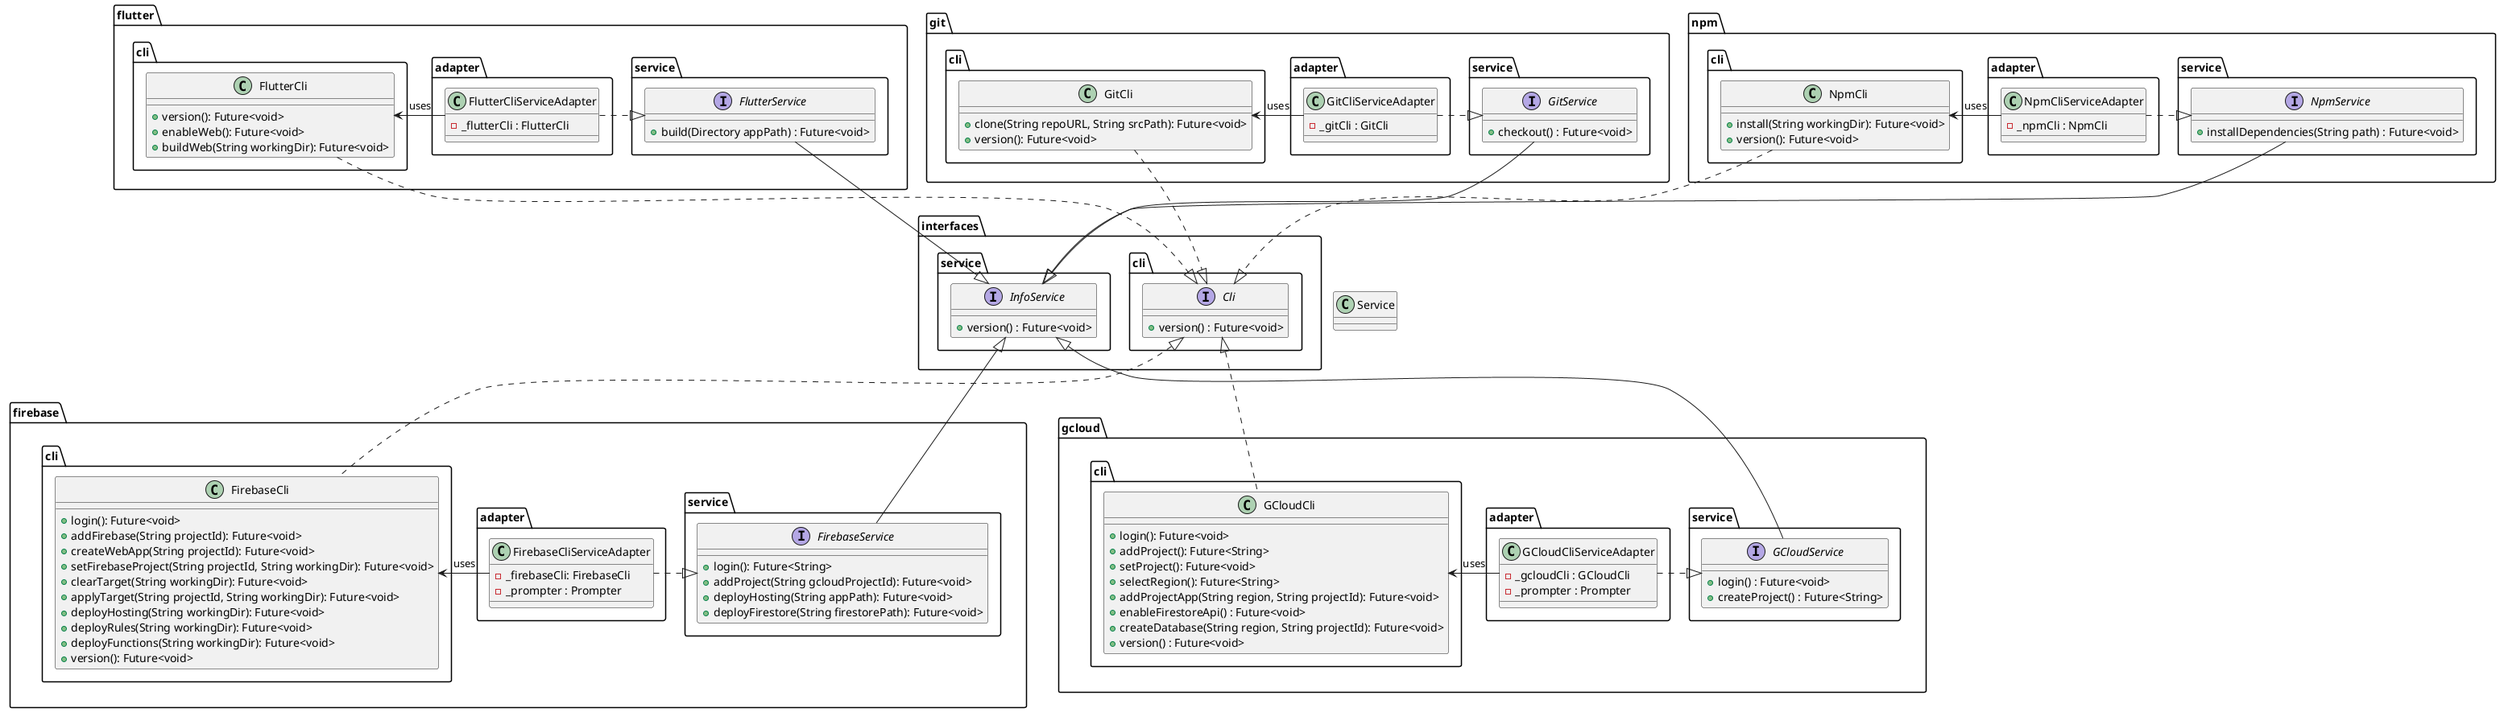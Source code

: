 @startuml services_class_diagram

package firebase {
    package service as firebase.service {
        interface FirebaseService {
            + login(): Future<String>
            + addProject(String gcloudProjectId): Future<void>
            + deployHosting(String appPath): Future<void>
            + deployFirestore(String firestorePath): Future<void>
        }
    }

    package adapter as firebase.adapter {
        class FirebaseCliServiceAdapter {
            - _firebaseCli: FirebaseCli
            - _prompter : Prompter
        }
    }

    package cli as firebase.cli {
        class FirebaseCli {
            + login(): Future<void>
            + addFirebase(String projectId): Future<void>
            + createWebApp(String projectId): Future<void>
            + setFirebaseProject(String projectId, String workingDir): Future<void>
            + clearTarget(String workingDir): Future<void>
            + applyTarget(String projectId, String workingDir): Future<void>
            + deployHosting(String workingDir): Future<void>
            + deployRules(String workingDir): Future<void>
            + deployFunctions(String workingDir): Future<void>
            + version(): Future<void>
        }
    }
}

package gcloud {
    package service as gcloud.service {
        interface GCloudService {
            + login() : Future<void>
            + createProject() : Future<String>
        }

    }

    package adapter as gcloud.adapter {
        class GCloudCliServiceAdapter {
            - _gcloudCli : GCloudCli
            - _prompter : Prompter
        }
    }

    package cli as gcloud.cli {
        class GCloudCli {
            + login(): Future<void>
            + addProject(): Future<String>
            + setProject(): Future<void>
            + selectRegion(): Future<String>
            + addProjectApp(String region, String projectId): Future<void>
            + enableFirestoreApi() : Future<void>
            + createDatabase(String region, String projectId): Future<void>
            + version() : Future<void>
        }
    }
}

package flutter {
    package service as flutter.service {
        interface FlutterService  {
            + build(Directory appPath) : Future<void>
        }

    }

    package adapter as flutter.adapter {
        class FlutterCliServiceAdapter  {
            - _flutterCli : FlutterCli
        }
    }

    package cli as flutter.cli {
        class FlutterCli {
            + version(): Future<void>
            + enableWeb(): Future<void>
            + buildWeb(String workingDir): Future<void>
        }
    }
}

package git {
    package service as git.service{
        interface GitService  {
            + checkout() : Future<void>
        }
    }

    package adapter as git.adapter {
        class GitCliServiceAdapter {
            - _gitCli : GitCli
        }
    }

    package cli as git.cli {
        class GitCli {
            + clone(String repoURL, String srcPath): Future<void>
            + version(): Future<void>
        }
    }
}

package npm {
    package service as npm.service {
        interface NpmService  {
            + installDependencies(String path) : Future<void>
        }
    }

    package adapter as npm.adapter {
        class NpmCliServiceAdapter  {
            - _npmCli : NpmCli
        }
    }

    package cli as npm.cli {
        class NpmCli {
            + install(String workingDir): Future<void>
            + version(): Future<void>
        }
    }
}

package interfaces {
    package service {
        interface InfoService {
            + version() : Future<void>
        }
    }

    package cli {
        interface Cli {
            + version() : Future<void>
        }
    }
}

FirebaseCliServiceAdapter .right.|> FirebaseService
GCloudCliServiceAdapter .right.|> GCloudService
FlutterCliServiceAdapter .right.|> FlutterService
GitCliServiceAdapter .right.|> GitService
NpmCliServiceAdapter .right.|> NpmService

FirebaseCliServiceAdapter -right-> FirebaseCli : uses
GCloudCliServiceAdapter -right-> GCloudCli : uses
FlutterCliServiceAdapter -left-> FlutterCli : uses
GitCliServiceAdapter -left-> GitCli : uses
NpmCliServiceAdapter -left-> NpmCli : uses


FirebaseCli .up.|> Cli
GCloudCli .up.|> Cli
FlutterCli .down.|> Cli
GitCli .down.|> Cli
NpmCli .down.|> Cli

firebase --[hidden]right--> gcloud
Service --[hidden]right--> Cli

FirebaseService -up-|> InfoService
GCloudService -up-|> InfoService
GitService -down-|> InfoService
FlutterService -down-|> InfoService
NpmService -down-|> InfoService

@enduml
